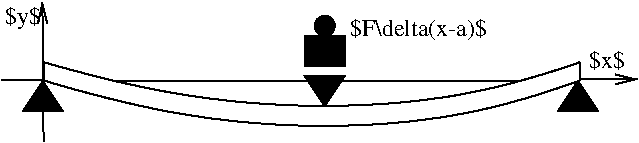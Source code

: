 #FIG 3.2  Produced by xfig version 3.2.5b
Landscape
Center
Inches
Letter  
100.00
Single
-2
1200 2
1 3 0 1 0 0 50 -1 20 0.000 1 0.0000 2625 1200 75 75 2625 1200 2625 1275
2 1 0 1 0 7 50 -1 -1 0.000 0 0 -1 0 0 2
	 516 1472 516 1609
2 1 0 1 0 7 50 -1 -1 0.000 0 0 -1 1 0 2
	0 0 1.00 73.13 146.27
	 4541 1601 4967 1601
2 1 0 1 0 7 50 -1 -1 0.000 0 0 -1 0 1 2
	0 0 1.00 73.13 146.27
	 507 1021 516 2066
2 1 0 1 0 7 50 -1 -1 0.000 0 0 -1 0 0 2
	 4539 1609 4539 1472
2 3 0 1 0 7 50 -1 0 0.000 0 0 -1 0 0 4
	 361 1841 511 1616 661 1841 361 1841
2 3 0 1 0 7 50 -1 0 0.000 0 0 -1 0 0 4
	 4374 1841 4524 1616 4674 1841 4374 1841
2 1 0 1 0 0 50 -1 0 0.000 0 0 -1 0 0 2
	 4067 1615 1074 1615
2 1 0 1 0 0 50 -1 0 0.000 0 0 -1 0 0 2
	 507 1608 201 1608
2 3 0 1 0 0 50 -1 20 0.000 0 0 7 0 0 4
	 2475 1575 2625 1800 2775 1575 2475 1575
2 2 0 1 0 0 50 -1 20 0.000 0 0 -1 0 0 5
	 2475 1500 2775 1500 2775 1275 2475 1275 2475 1500
3 2 0 1 0 7 50 -1 -1 0.000 0 0 0 3
	 516 1472 2625 1800 4539 1472
	 0.000 -1.000 0.000
3 2 0 1 0 7 50 -1 -1 0.000 0 0 0 3
	 516 1609 2625 1950 4539 1609
	 0.000 -1.000 0.000
4 0 0 50 -1 0 12 0.0000 2 165 315 4608 1515 $x$\001
4 0 0 50 -1 0 12 0.0000 2 195 315 225 1185 $y$\001
4 0 0 50 -1 0 12 0.0000 2 180 1155 2812 1279 $F\\delta(x-a)$\001
